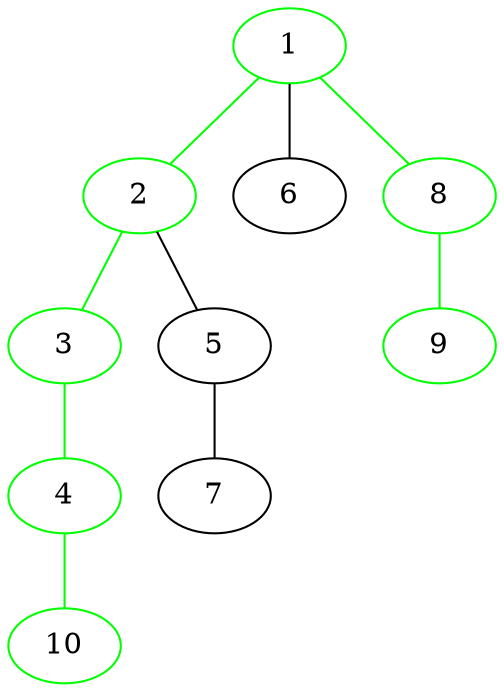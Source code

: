 // Initial graph with path highlighted
digraph Highlighted_graph {
	1 [color=green]
	2 [color=green]
	3 [color=green]
	4 [color=green]
	5
	6
	7
	8 [color=green]
	9 [color=green]
	10 [color=green]
	1 -> 2 [color=green dir=none]
	1 -> 6 [dir=none]
	1 -> 8 [color=green dir=none]
	2 -> 3 [color=green dir=none]
	2 -> 5 [dir=none]
	3 -> 4 [color=green dir=none]
	4 -> 10 [color=green dir=none]
	5 -> 7 [dir=none]
	8 -> 9 [color=green dir=none]
}
